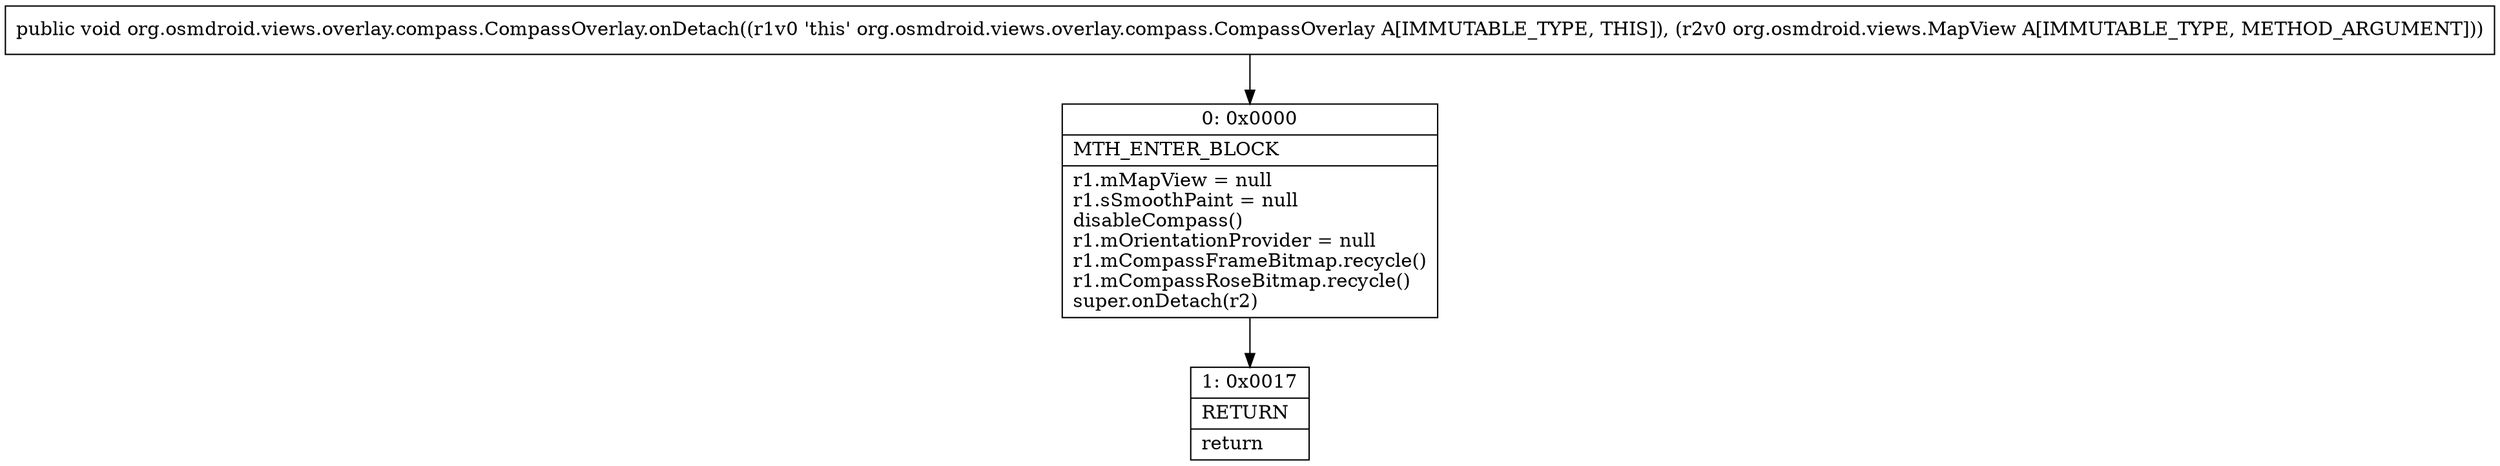 digraph "CFG fororg.osmdroid.views.overlay.compass.CompassOverlay.onDetach(Lorg\/osmdroid\/views\/MapView;)V" {
Node_0 [shape=record,label="{0\:\ 0x0000|MTH_ENTER_BLOCK\l|r1.mMapView = null\lr1.sSmoothPaint = null\ldisableCompass()\lr1.mOrientationProvider = null\lr1.mCompassFrameBitmap.recycle()\lr1.mCompassRoseBitmap.recycle()\lsuper.onDetach(r2)\l}"];
Node_1 [shape=record,label="{1\:\ 0x0017|RETURN\l|return\l}"];
MethodNode[shape=record,label="{public void org.osmdroid.views.overlay.compass.CompassOverlay.onDetach((r1v0 'this' org.osmdroid.views.overlay.compass.CompassOverlay A[IMMUTABLE_TYPE, THIS]), (r2v0 org.osmdroid.views.MapView A[IMMUTABLE_TYPE, METHOD_ARGUMENT])) }"];
MethodNode -> Node_0;
Node_0 -> Node_1;
}


